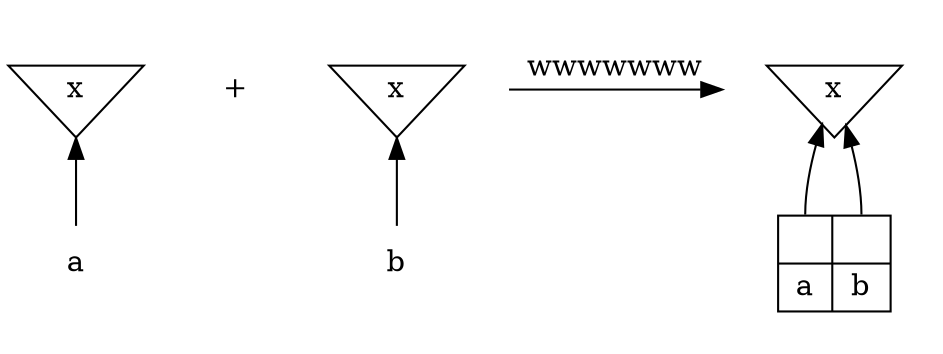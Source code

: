 digraph "" {
    graph[dpi="60";compound="true"];

    subgraph L {
        node[shape="none"];
        left[shape="invtriangle";label="x"];
        leftroot[label="a"];

        left -> leftroot[dir="back"];
    }

    subgraph AB {
        temp1[shape="none";label="+"];
    }

    subgraph R {
        right[shape="invtriangle";label="x"];
        rightroot[shape="none";label="b"];

        right -> rightroot[dir="back"];
    }

    subgraph BC {
        node[color="invis";shape="point"];
        temp2b;
        temp2c;

        temp2b -> temp2c[constraint="false";label="wwwwwww"];
    }

    subgraph clusterRes {
        color="invis";
        resulttree[shape="invtriangle";label="x"];
        result[shape="record";label="{<a> | a} | {<b> | b}"];

        resulttree -> result:a:n[dir="back"];
        resulttree -> result:b:n[dir="back"];
    }
}
